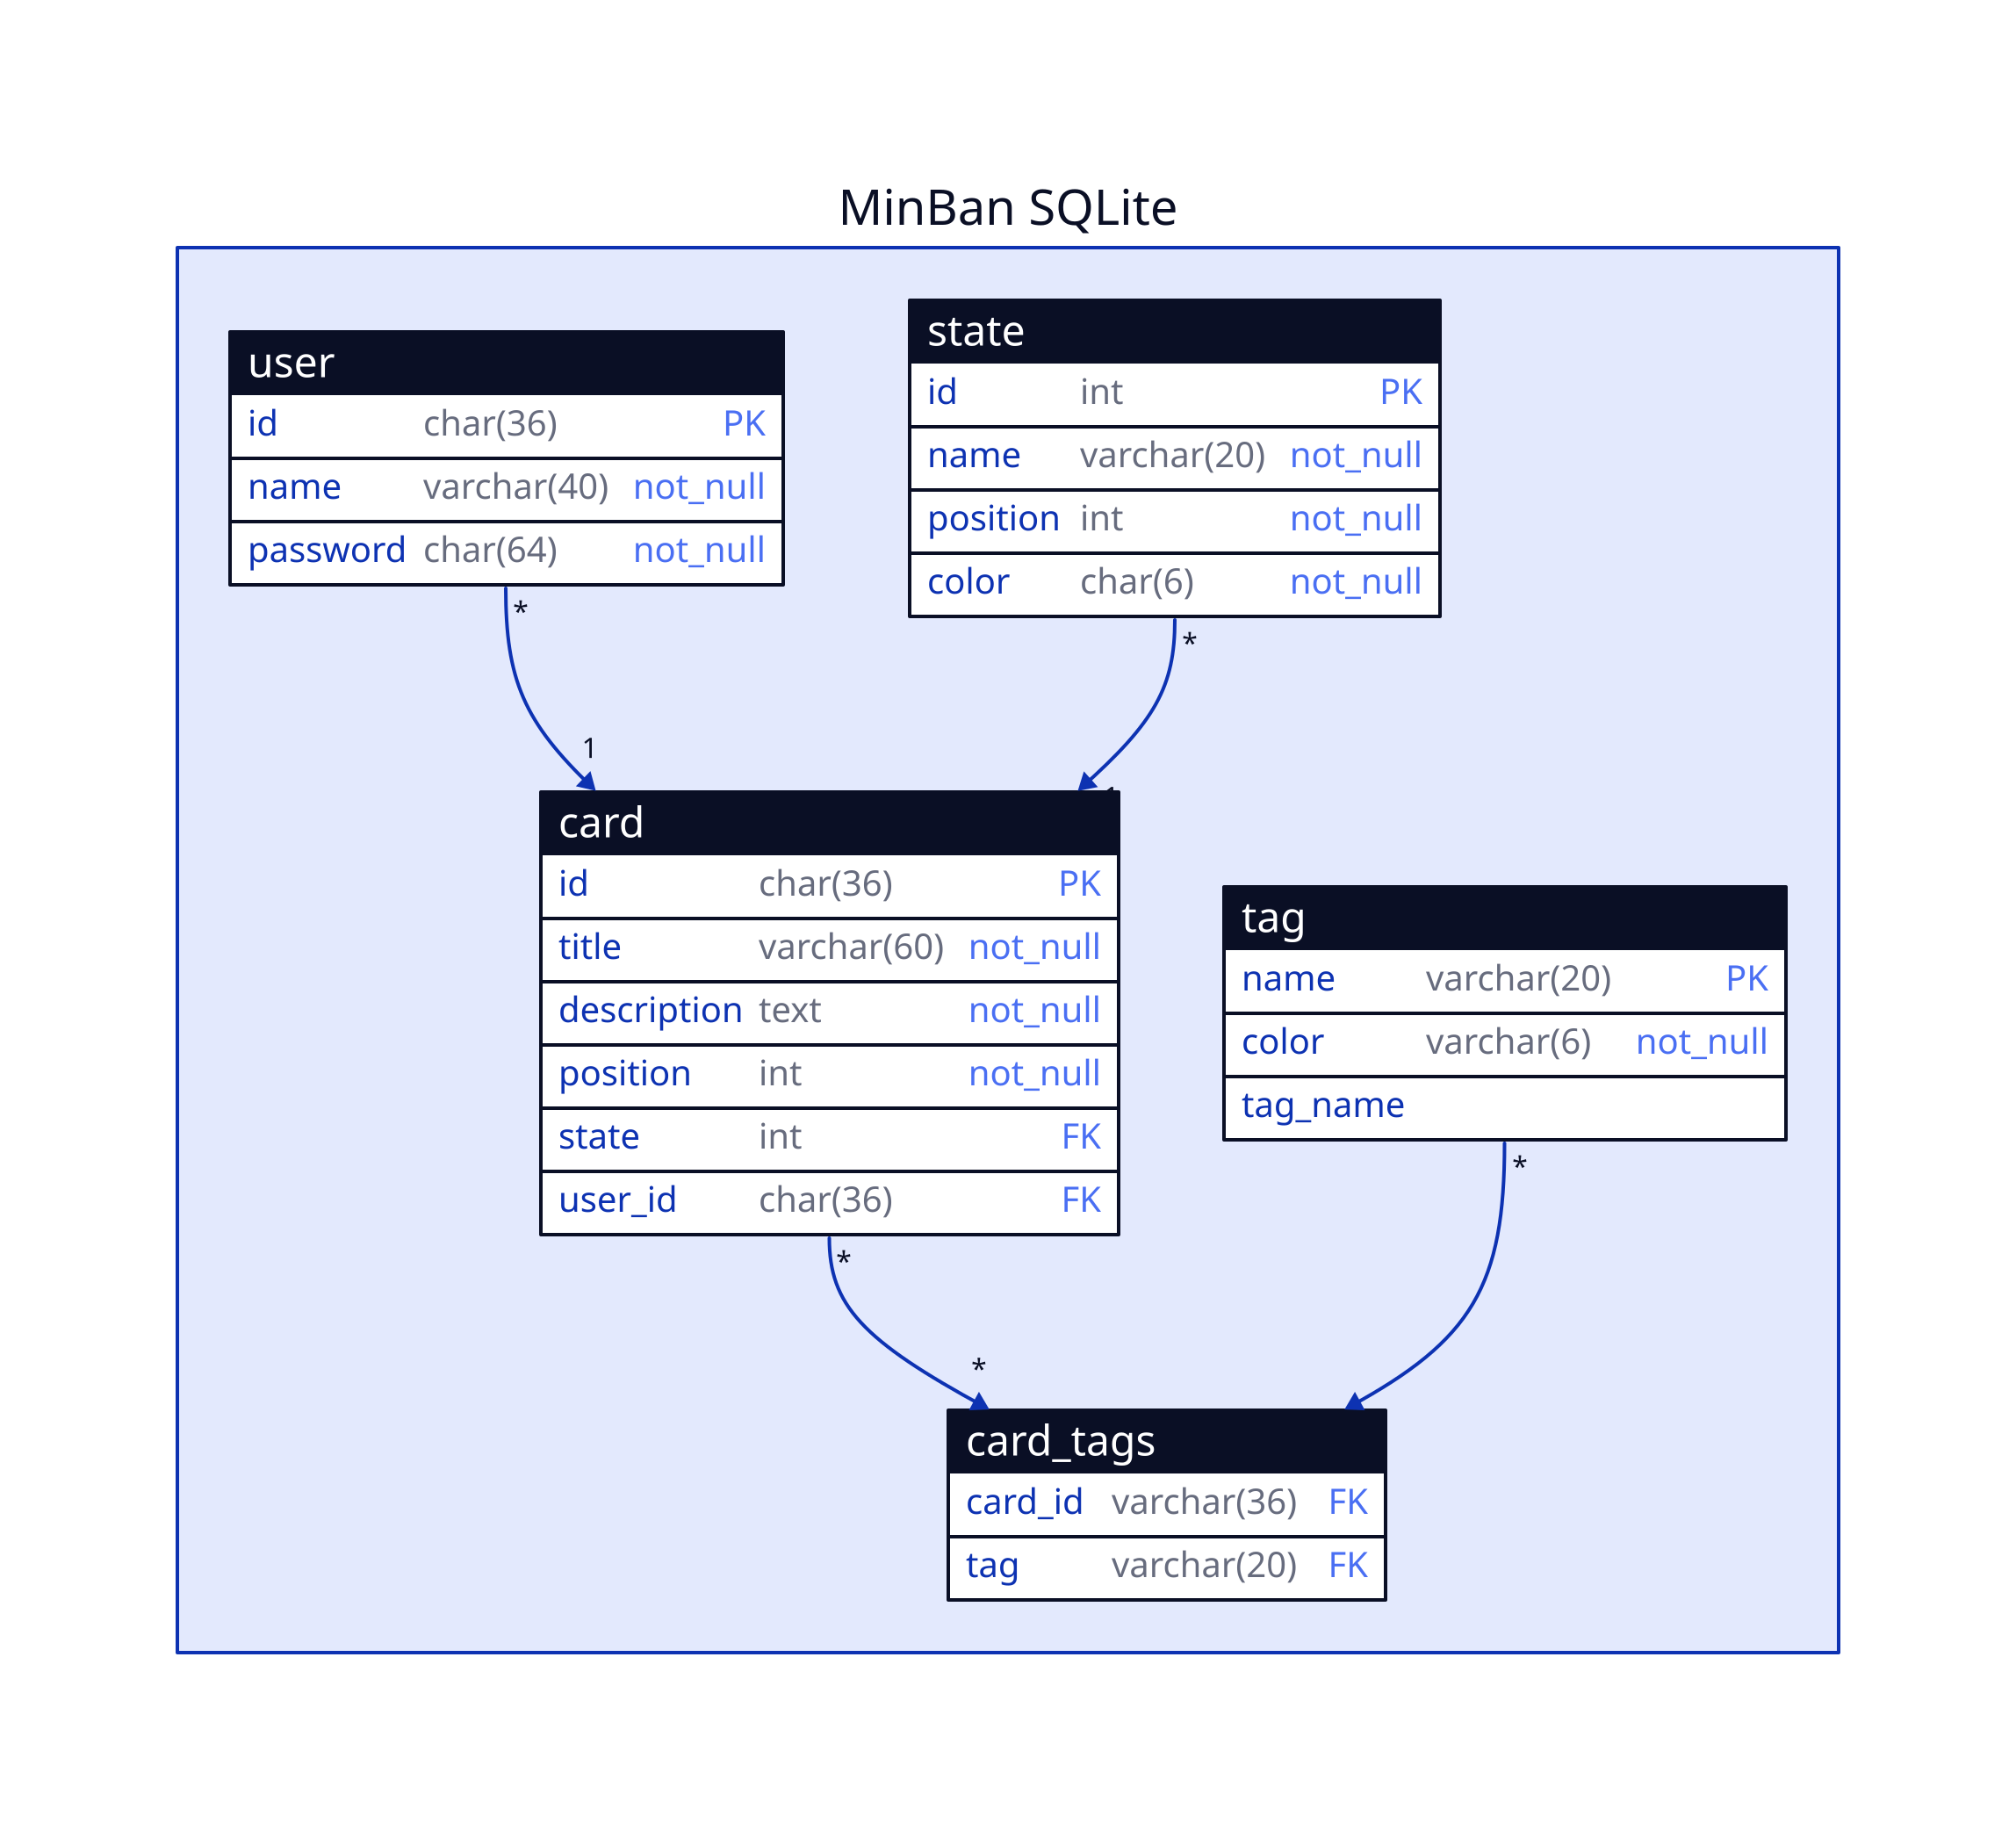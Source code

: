 MinBan SQLite: {
    user:{
        shape: sql_table
        id: char(36) {constraint: primary_key}
        name: varchar(40) {constraint: not_null}
        password: char(64) {constraint: not_null}
    } 

    card: {
        shape: sql_table
        id: char(36) {constraint: primary_key}
        title: varchar(60) {constraint: not_null}
        description: text {constraint: not_null}
        position: int {constraint: not_null}
        state: int {constraint: foreign_key}
        user_id: char(36) {constraint: foreign_key}
    }

    tag: {
        shape: sql_table
        name: varchar(20) {constraint: primary_key}
        color: varchar(6) {constraint: not_null}
    }

    card_tags: {
        shape: sql_table
        card_id: varchar(36) {constraint: foreign_key}
        tag: varchar(20) {constraint: foreign_key}
    }

    state {
        shape: sql_table
        id: int {constraint: primary_key}
        name: varchar(20) {constraint: not_null} 
        position: int {constraint: not_null}
        color: char(6) {constraint: not_null}
    }

    user.id -> card.user_id {
        source-arrowhead: *
        target-arrowhead: 1
    }
    state.id -> card.state {
        source-arrowhead: *
        target-arrowhead: 1
    }
    card.id -> card_tags.card_id {
        source-arrowhead: *
        target-arrowhead: *
    }
    tag.tag_name -> card_tags.tag {
        source-arrowhead: *
        target-arrowhead: *
    }
}